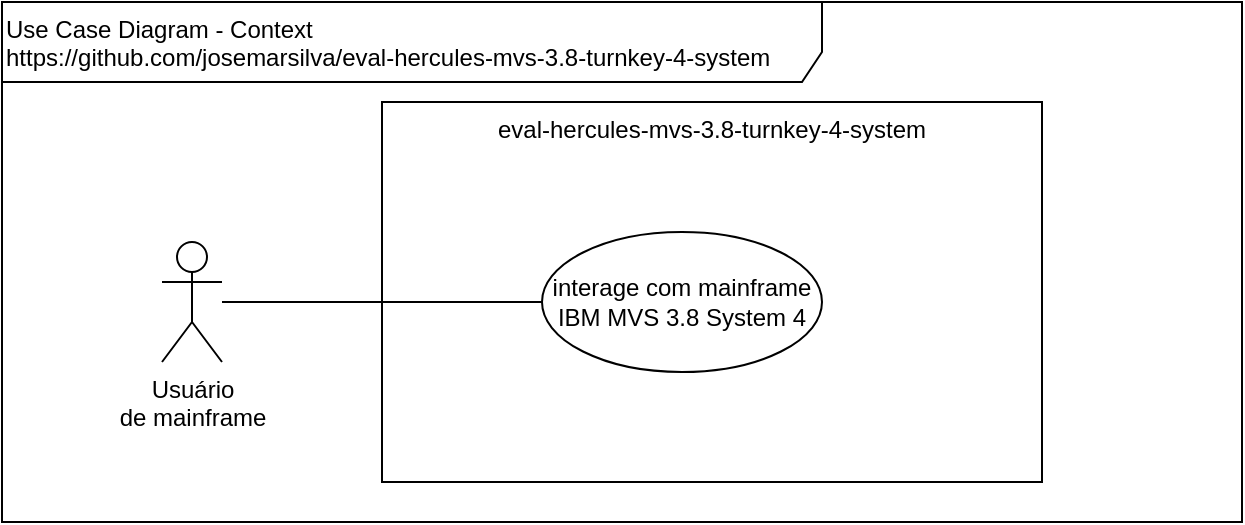 <mxfile version="10.7.9" type="device"><diagram id="fMGpiNhVeqn0YMsLJxzh" name="Página-1"><mxGraphModel dx="840" dy="536" grid="1" gridSize="10" guides="1" tooltips="1" connect="1" arrows="1" fold="1" page="1" pageScale="1" pageWidth="827" pageHeight="1169" math="0" shadow="0"><root><mxCell id="0"/><mxCell id="1" parent="0"/><mxCell id="6OetropUeBoLzL2Sj7KS-1" value="Use Case Diagram - Context&lt;br&gt;https://github.com/josemarsilva/eval-hercules-mvs-3.8-turnkey-4-system&lt;br&gt;" style="shape=umlFrame;whiteSpace=wrap;html=1;width=410;height=40;verticalAlign=top;align=left;" parent="1" vertex="1"><mxGeometry x="10" y="10" width="620" height="260" as="geometry"/></mxCell><mxCell id="6OetropUeBoLzL2Sj7KS-2" value="&lt;div style=&quot;text-align: center&quot;&gt;&lt;span&gt;Usuário&lt;/span&gt;&lt;/div&gt;&lt;div style=&quot;text-align: center&quot;&gt;&lt;span&gt;de mainframe&lt;/span&gt;&lt;/div&gt;" style="shape=umlActor;verticalLabelPosition=bottom;labelBackgroundColor=#ffffff;verticalAlign=top;html=1;align=center;" parent="1" vertex="1"><mxGeometry x="90" y="130" width="30" height="60" as="geometry"/></mxCell><mxCell id="6OetropUeBoLzL2Sj7KS-3" value="&lt;div style=&quot;text-align: center&quot;&gt;eval-hercules-mvs-3.8-turnkey-4-system&lt;br&gt;&lt;/div&gt;" style="rounded=0;whiteSpace=wrap;html=1;align=center;verticalAlign=top;" parent="1" vertex="1"><mxGeometry x="200" y="60" width="330" height="190" as="geometry"/></mxCell><mxCell id="6OetropUeBoLzL2Sj7KS-4" value="interage com mainframe&lt;br&gt;IBM MVS 3.8 System 4&lt;br&gt;" style="ellipse;whiteSpace=wrap;html=1;align=center;" parent="1" vertex="1"><mxGeometry x="280" y="125" width="140" height="70" as="geometry"/></mxCell><mxCell id="6OetropUeBoLzL2Sj7KS-5" style="edgeStyle=orthogonalEdgeStyle;rounded=0;orthogonalLoop=1;jettySize=auto;html=1;endArrow=none;endFill=0;" parent="1" source="6OetropUeBoLzL2Sj7KS-2" target="6OetropUeBoLzL2Sj7KS-4" edge="1"><mxGeometry relative="1" as="geometry"/></mxCell></root></mxGraphModel></diagram></mxfile>